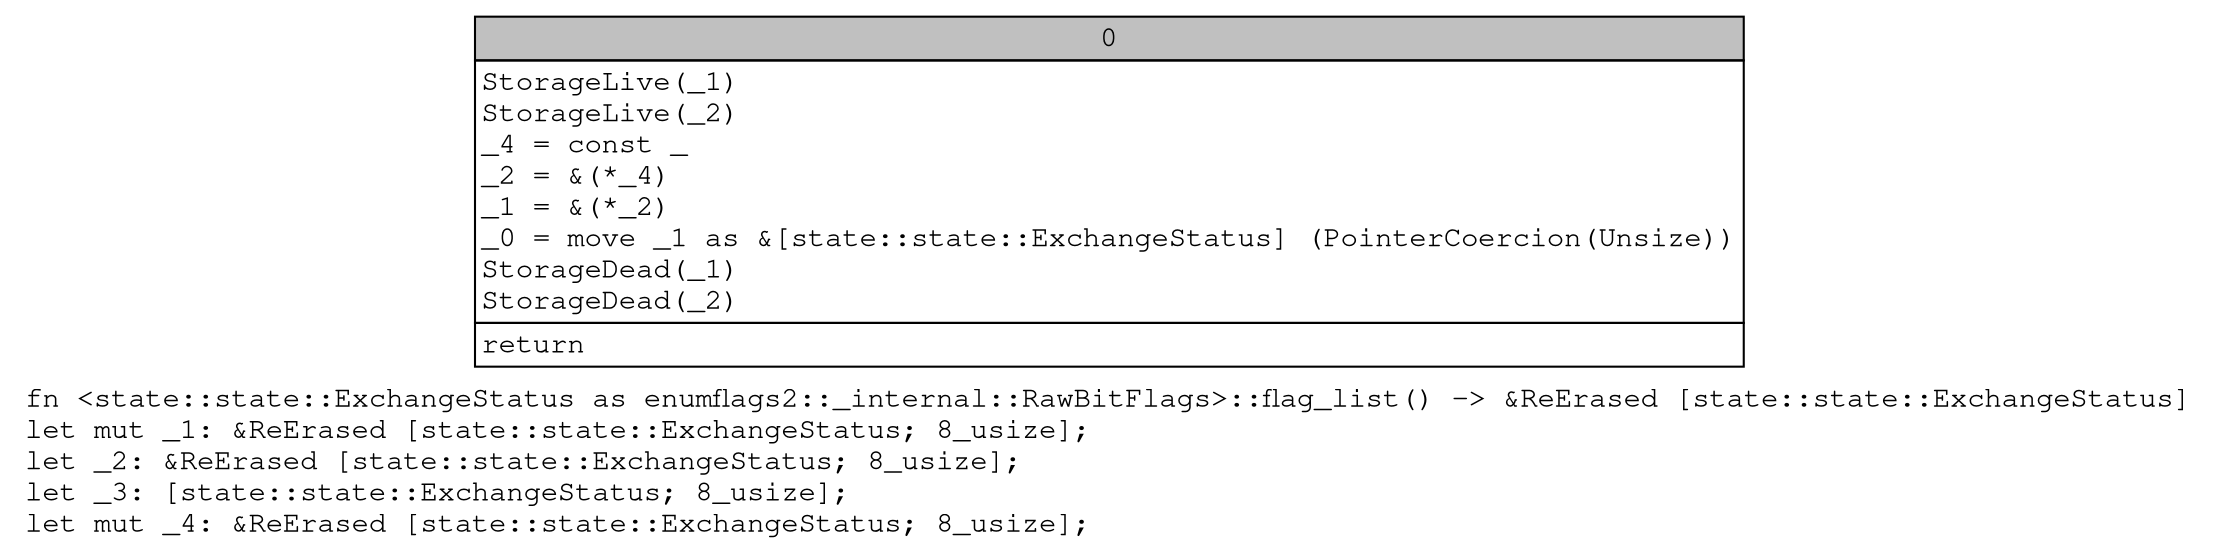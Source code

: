 digraph Mir_0_18150 {
    graph [fontname="Courier, monospace"];
    node [fontname="Courier, monospace"];
    edge [fontname="Courier, monospace"];
    label=<fn &lt;state::state::ExchangeStatus as enumflags2::_internal::RawBitFlags&gt;::flag_list() -&gt; &amp;ReErased [state::state::ExchangeStatus]<br align="left"/>let mut _1: &amp;ReErased [state::state::ExchangeStatus; 8_usize];<br align="left"/>let _2: &amp;ReErased [state::state::ExchangeStatus; 8_usize];<br align="left"/>let _3: [state::state::ExchangeStatus; 8_usize];<br align="left"/>let mut _4: &amp;ReErased [state::state::ExchangeStatus; 8_usize];<br align="left"/>>;
    bb0__0_18150 [shape="none", label=<<table border="0" cellborder="1" cellspacing="0"><tr><td bgcolor="gray" align="center" colspan="1">0</td></tr><tr><td align="left" balign="left">StorageLive(_1)<br/>StorageLive(_2)<br/>_4 = const _<br/>_2 = &amp;(*_4)<br/>_1 = &amp;(*_2)<br/>_0 = move _1 as &amp;[state::state::ExchangeStatus] (PointerCoercion(Unsize))<br/>StorageDead(_1)<br/>StorageDead(_2)<br/></td></tr><tr><td align="left">return</td></tr></table>>];
}

